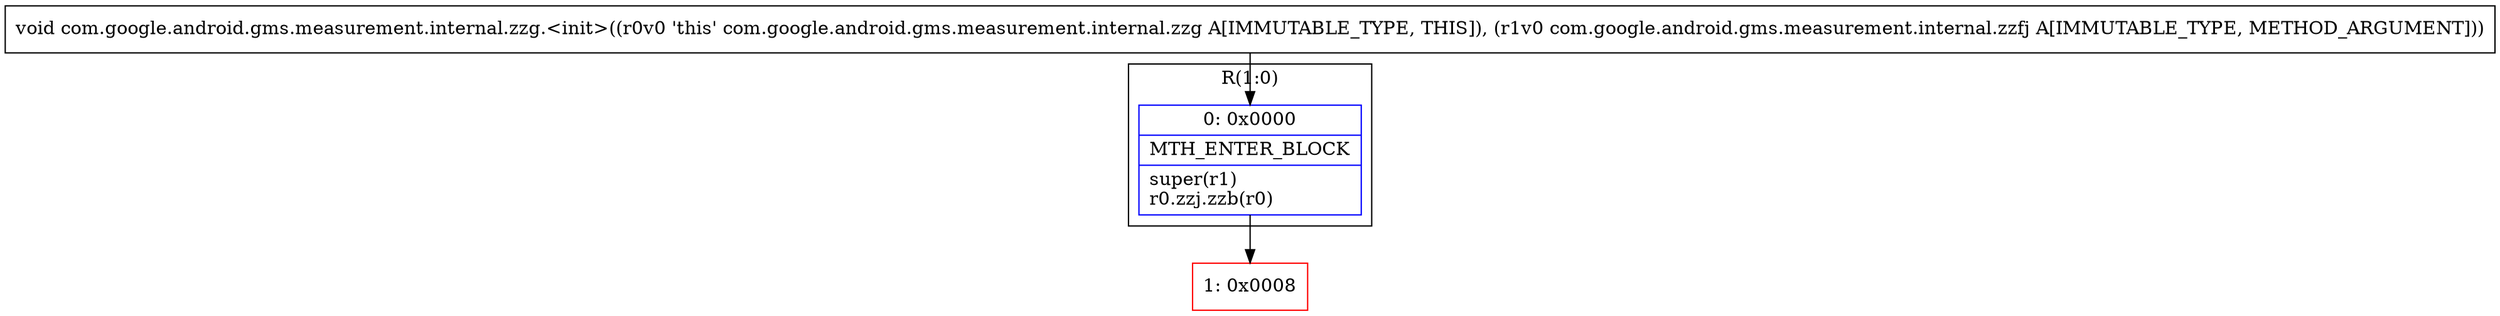 digraph "CFG forcom.google.android.gms.measurement.internal.zzg.\<init\>(Lcom\/google\/android\/gms\/measurement\/internal\/zzfj;)V" {
subgraph cluster_Region_998341437 {
label = "R(1:0)";
node [shape=record,color=blue];
Node_0 [shape=record,label="{0\:\ 0x0000|MTH_ENTER_BLOCK\l|super(r1)\lr0.zzj.zzb(r0)\l}"];
}
Node_1 [shape=record,color=red,label="{1\:\ 0x0008}"];
MethodNode[shape=record,label="{void com.google.android.gms.measurement.internal.zzg.\<init\>((r0v0 'this' com.google.android.gms.measurement.internal.zzg A[IMMUTABLE_TYPE, THIS]), (r1v0 com.google.android.gms.measurement.internal.zzfj A[IMMUTABLE_TYPE, METHOD_ARGUMENT])) }"];
MethodNode -> Node_0;
Node_0 -> Node_1;
}

